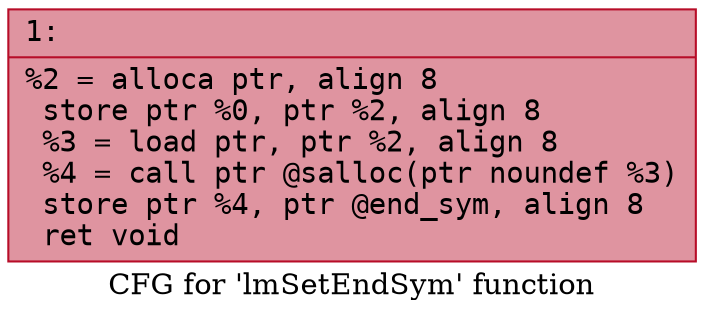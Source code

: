 digraph "CFG for 'lmSetEndSym' function" {
	label="CFG for 'lmSetEndSym' function";

	Node0x60000102a8f0 [shape=record,color="#b70d28ff", style=filled, fillcolor="#b70d2870" fontname="Courier",label="{1:\l|  %2 = alloca ptr, align 8\l  store ptr %0, ptr %2, align 8\l  %3 = load ptr, ptr %2, align 8\l  %4 = call ptr @salloc(ptr noundef %3)\l  store ptr %4, ptr @end_sym, align 8\l  ret void\l}"];
}
